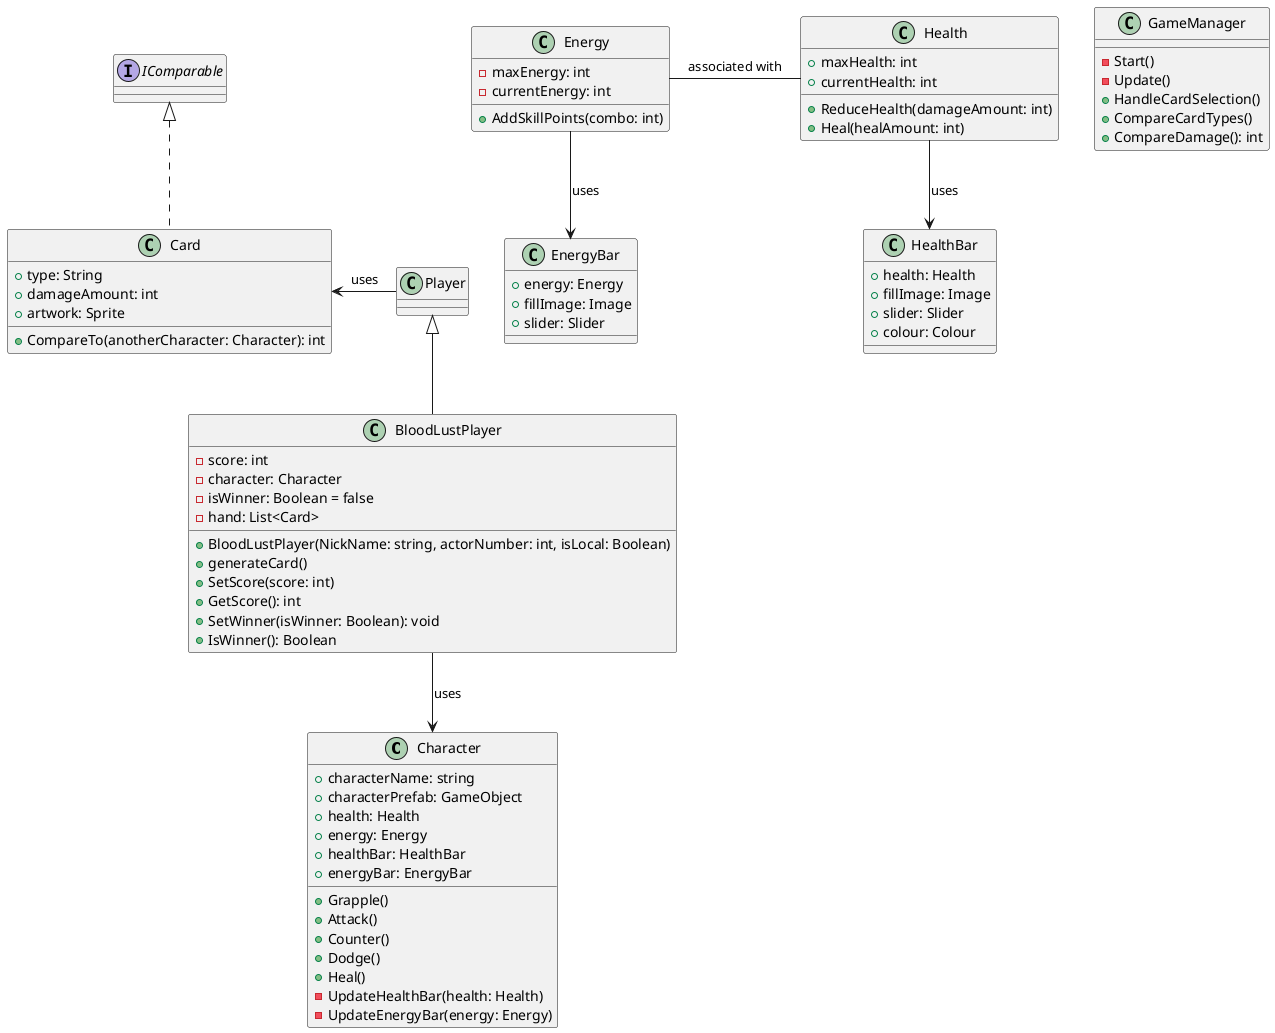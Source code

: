 @startuml diagram


class Character{
    +characterName: string
    +characterPrefab: GameObject
    +health: Health
    +energy: Energy
    +healthBar: HealthBar
    +energyBar: EnergyBar

    +Grapple()
    +Attack()
    +Counter()
    +Dodge()
    +Heal()
    -UpdateHealthBar(health: Health)
    -UpdateEnergyBar(energy: Energy)
}


class BloodLustPlayer extends Player{
    -score: int
    -character: Character
    -isWinner: Boolean = false
    -hand: List<Card>
        
    +BloodLustPlayer(NickName: string, actorNumber: int, isLocal: Boolean)
    +generateCard()
    +SetScore(score: int)
    +GetScore(): int
    +SetWinner(isWinner: Boolean): void
    +IsWinner(): Boolean
}

class Card implements IComparable{
    +type: String
    +damageAmount: int
    +artwork: Sprite
    +CompareTo(anotherCharacter: Character): int

}

class Energy{
    -maxEnergy: int
    -currentEnergy: int

    +AddSkillPoints(combo: int)
}

class Health{
    +maxHealth: int
    +currentHealth: int
    +ReduceHealth(damageAmount: int)
    +Heal(healAmount: int)
}

class EnergyBar{
    +energy: Energy
    +fillImage: Image
    +slider: Slider
}

class HealthBar{
    +health: Health
    +fillImage: Image
    +slider: Slider
    +colour: Colour
}

class GameManager{
    
    -Start()
    -Update()
    +HandleCardSelection()
    +CompareCardTypes()
    +CompareDamage(): int
    
}

BloodLustPlayer --> Character: uses
Health --> HealthBar: uses
Energy --> EnergyBar: uses
Energy -right- Health: associated with
Player -left-> Card: uses


@enduml
